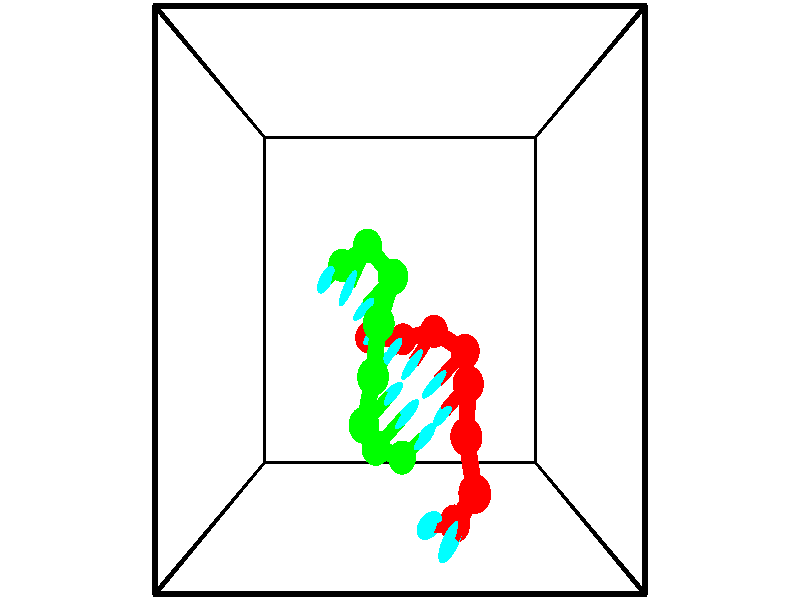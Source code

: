 // switches for output
#declare DRAW_BASES = 1; // possible values are 0, 1; only relevant for DNA ribbons
#declare DRAW_BASES_TYPE = 3; // possible values are 1, 2, 3; only relevant for DNA ribbons
#declare DRAW_FOG = 0; // set to 1 to enable fog

#include "colors.inc"

#include "transforms.inc"
background { rgb <1, 1, 1>}

#default {
   normal{
       ripples 0.25
       frequency 0.20
       turbulence 0.2
       lambda 5
   }
	finish {
		phong 0.1
		phong_size 40.
	}
}

// original window dimensions: 1024x640


// camera settings

camera {
	sky <-0, 1, 0>
	up <-0, 1, 0>
	right 1.6 * <1, 0, 0>
	location <2.5, 2.5, 11.1562>
	look_at <2.5, 2.5, 2.5>
	direction <0, 0, -8.6562>
	angle 67.0682
}


# declare cpy_camera_pos = <2.5, 2.5, 11.1562>;
# if (DRAW_FOG = 1)
fog {
	fog_type 2
	up vnormalize(cpy_camera_pos)
	color rgbt<1,1,1,0.3>
	distance 1e-5
	fog_alt 3e-3
	fog_offset 4
}
# end


// LIGHTS

# declare lum = 6;
global_settings {
	ambient_light rgb lum * <0.05, 0.05, 0.05>
	max_trace_level 15
}# declare cpy_direct_light_amount = 0.25;
light_source
{	1000 * <-1, -1, 1>,
	rgb lum * cpy_direct_light_amount
	parallel
}

light_source
{	1000 * <1, 1, -1>,
	rgb lum * cpy_direct_light_amount
	parallel
}

// strand 0

// nucleotide -1

// particle -1
sphere {
	<3.396046, -0.551679, 1.268220> 0.250000
	pigment { color rgbt <1,0,0,0> }
	no_shadow
}
cylinder {
	<3.147182, -0.472168, 1.571114>,  <2.997864, -0.424461, 1.752850>, 0.100000
	pigment { color rgbt <1,0,0,0> }
	no_shadow
}
cylinder {
	<3.147182, -0.472168, 1.571114>,  <3.396046, -0.551679, 1.268220>, 0.100000
	pigment { color rgbt <1,0,0,0> }
	no_shadow
}

// particle -1
sphere {
	<3.147182, -0.472168, 1.571114> 0.100000
	pigment { color rgbt <1,0,0,0> }
	no_shadow
}
sphere {
	0, 1
	scale<0.080000,0.200000,0.300000>
	matrix <0.688798, -0.320758, 0.650131,
		0.372121, 0.926068, 0.062645,
		-0.622159, 0.198778, 0.757235,
		2.960535, -0.412534, 1.798284>
	pigment { color rgbt <0,1,1,0> }
	no_shadow
}
cylinder {
	<3.651115, 0.016102, 1.860322>,  <3.396046, -0.551679, 1.268220>, 0.130000
	pigment { color rgbt <1,0,0,0> }
	no_shadow
}

// nucleotide -1

// particle -1
sphere {
	<3.651115, 0.016102, 1.860322> 0.250000
	pigment { color rgbt <1,0,0,0> }
	no_shadow
}
cylinder {
	<3.431812, -0.303543, 1.958977>,  <3.300230, -0.495330, 2.018170>, 0.100000
	pigment { color rgbt <1,0,0,0> }
	no_shadow
}
cylinder {
	<3.431812, -0.303543, 1.958977>,  <3.651115, 0.016102, 1.860322>, 0.100000
	pigment { color rgbt <1,0,0,0> }
	no_shadow
}

// particle -1
sphere {
	<3.431812, -0.303543, 1.958977> 0.100000
	pigment { color rgbt <1,0,0,0> }
	no_shadow
}
sphere {
	0, 1
	scale<0.080000,0.200000,0.300000>
	matrix <0.696789, -0.273386, 0.663132,
		-0.462491, 0.535422, 0.706700,
		-0.548258, -0.799114, 0.246638,
		3.267335, -0.543277, 2.032968>
	pigment { color rgbt <0,1,1,0> }
	no_shadow
}
cylinder {
	<3.536088, 0.719068, 1.724258>,  <3.651115, 0.016102, 1.860322>, 0.130000
	pigment { color rgbt <1,0,0,0> }
	no_shadow
}

// nucleotide -1

// particle -1
sphere {
	<3.536088, 0.719068, 1.724258> 0.250000
	pigment { color rgbt <1,0,0,0> }
	no_shadow
}
cylinder {
	<3.542675, 0.713722, 1.324348>,  <3.546628, 0.710515, 1.084402>, 0.100000
	pigment { color rgbt <1,0,0,0> }
	no_shadow
}
cylinder {
	<3.542675, 0.713722, 1.324348>,  <3.536088, 0.719068, 1.724258>, 0.100000
	pigment { color rgbt <1,0,0,0> }
	no_shadow
}

// particle -1
sphere {
	<3.542675, 0.713722, 1.324348> 0.100000
	pigment { color rgbt <1,0,0,0> }
	no_shadow
}
sphere {
	0, 1
	scale<0.080000,0.200000,0.300000>
	matrix <-0.836278, 0.547900, -0.021099,
		0.548058, 0.836438, -0.002152,
		0.016469, -0.013364, -0.999775,
		3.547616, 0.709713, 1.024416>
	pigment { color rgbt <0,1,1,0> }
	no_shadow
}
cylinder {
	<3.596630, 1.374052, 1.444165>,  <3.536088, 0.719068, 1.724258>, 0.130000
	pigment { color rgbt <1,0,0,0> }
	no_shadow
}

// nucleotide -1

// particle -1
sphere {
	<3.596630, 1.374052, 1.444165> 0.250000
	pigment { color rgbt <1,0,0,0> }
	no_shadow
}
cylinder {
	<3.390244, 1.122498, 1.211517>,  <3.266412, 0.971565, 1.071929>, 0.100000
	pigment { color rgbt <1,0,0,0> }
	no_shadow
}
cylinder {
	<3.390244, 1.122498, 1.211517>,  <3.596630, 1.374052, 1.444165>, 0.100000
	pigment { color rgbt <1,0,0,0> }
	no_shadow
}

// particle -1
sphere {
	<3.390244, 1.122498, 1.211517> 0.100000
	pigment { color rgbt <1,0,0,0> }
	no_shadow
}
sphere {
	0, 1
	scale<0.080000,0.200000,0.300000>
	matrix <-0.796673, 0.601808, 0.056030,
		0.314787, 0.492270, -0.811529,
		-0.515967, -0.628886, -0.581619,
		3.235453, 0.933832, 1.037032>
	pigment { color rgbt <0,1,1,0> }
	no_shadow
}
cylinder {
	<3.624260, 1.763431, 0.736217>,  <3.596630, 1.374052, 1.444165>, 0.130000
	pigment { color rgbt <1,0,0,0> }
	no_shadow
}

// nucleotide -1

// particle -1
sphere {
	<3.624260, 1.763431, 0.736217> 0.250000
	pigment { color rgbt <1,0,0,0> }
	no_shadow
}
cylinder {
	<3.326553, 1.497917, 0.765762>,  <3.147929, 1.338609, 0.783489>, 0.100000
	pigment { color rgbt <1,0,0,0> }
	no_shadow
}
cylinder {
	<3.326553, 1.497917, 0.765762>,  <3.624260, 1.763431, 0.736217>, 0.100000
	pigment { color rgbt <1,0,0,0> }
	no_shadow
}

// particle -1
sphere {
	<3.326553, 1.497917, 0.765762> 0.100000
	pigment { color rgbt <1,0,0,0> }
	no_shadow
}
sphere {
	0, 1
	scale<0.080000,0.200000,0.300000>
	matrix <-0.659753, 0.713498, -0.235897,
		0.103884, -0.224301, -0.968967,
		-0.744268, -0.663785, 0.073862,
		3.103273, 1.298782, 0.787921>
	pigment { color rgbt <0,1,1,0> }
	no_shadow
}
cylinder {
	<3.116722, 2.029384, 0.239747>,  <3.624260, 1.763431, 0.736217>, 0.130000
	pigment { color rgbt <1,0,0,0> }
	no_shadow
}

// nucleotide -1

// particle -1
sphere {
	<3.116722, 2.029384, 0.239747> 0.250000
	pigment { color rgbt <1,0,0,0> }
	no_shadow
}
cylinder {
	<2.886314, 1.761330, 0.426987>,  <2.748070, 1.600497, 0.539331>, 0.100000
	pigment { color rgbt <1,0,0,0> }
	no_shadow
}
cylinder {
	<2.886314, 1.761330, 0.426987>,  <3.116722, 2.029384, 0.239747>, 0.100000
	pigment { color rgbt <1,0,0,0> }
	no_shadow
}

// particle -1
sphere {
	<2.886314, 1.761330, 0.426987> 0.100000
	pigment { color rgbt <1,0,0,0> }
	no_shadow
}
sphere {
	0, 1
	scale<0.080000,0.200000,0.300000>
	matrix <-0.768104, 0.639646, -0.029465,
		-0.279673, -0.376522, -0.883184,
		-0.576020, -0.670137, 0.468100,
		2.713508, 1.560289, 0.567417>
	pigment { color rgbt <0,1,1,0> }
	no_shadow
}
cylinder {
	<2.555299, 1.883596, -0.216418>,  <3.116722, 2.029384, 0.239747>, 0.130000
	pigment { color rgbt <1,0,0,0> }
	no_shadow
}

// nucleotide -1

// particle -1
sphere {
	<2.555299, 1.883596, -0.216418> 0.250000
	pigment { color rgbt <1,0,0,0> }
	no_shadow
}
cylinder {
	<2.459164, 1.820305, 0.166664>,  <2.401483, 1.782330, 0.396514>, 0.100000
	pigment { color rgbt <1,0,0,0> }
	no_shadow
}
cylinder {
	<2.459164, 1.820305, 0.166664>,  <2.555299, 1.883596, -0.216418>, 0.100000
	pigment { color rgbt <1,0,0,0> }
	no_shadow
}

// particle -1
sphere {
	<2.459164, 1.820305, 0.166664> 0.100000
	pigment { color rgbt <1,0,0,0> }
	no_shadow
}
sphere {
	0, 1
	scale<0.080000,0.200000,0.300000>
	matrix <-0.745530, 0.661924, -0.077731,
		-0.621629, -0.732681, -0.277049,
		-0.240337, -0.158228, 0.957706,
		2.387063, 1.772836, 0.453976>
	pigment { color rgbt <0,1,1,0> }
	no_shadow
}
cylinder {
	<1.898897, 1.905224, -0.305977>,  <2.555299, 1.883596, -0.216418>, 0.130000
	pigment { color rgbt <1,0,0,0> }
	no_shadow
}

// nucleotide -1

// particle -1
sphere {
	<1.898897, 1.905224, -0.305977> 0.250000
	pigment { color rgbt <1,0,0,0> }
	no_shadow
}
cylinder {
	<1.957870, 1.945457, 0.087601>,  <1.993255, 1.969597, 0.323747>, 0.100000
	pigment { color rgbt <1,0,0,0> }
	no_shadow
}
cylinder {
	<1.957870, 1.945457, 0.087601>,  <1.898897, 1.905224, -0.305977>, 0.100000
	pigment { color rgbt <1,0,0,0> }
	no_shadow
}

// particle -1
sphere {
	<1.957870, 1.945457, 0.087601> 0.100000
	pigment { color rgbt <1,0,0,0> }
	no_shadow
}
sphere {
	0, 1
	scale<0.080000,0.200000,0.300000>
	matrix <-0.683526, 0.729394, 0.027858,
		-0.714881, -0.676659, 0.176288,
		0.147434, 0.100582, 0.983944,
		2.002101, 1.975632, 0.382784>
	pigment { color rgbt <0,1,1,0> }
	no_shadow
}
// strand 1

// nucleotide -1

// particle -1
sphere {
	<1.443151, 3.024672, 0.165406> 0.250000
	pigment { color rgbt <0,1,0,0> }
	no_shadow
}
cylinder {
	<1.321587, 2.890709, 0.522163>,  <1.248648, 2.810331, 0.736218>, 0.100000
	pigment { color rgbt <0,1,0,0> }
	no_shadow
}
cylinder {
	<1.321587, 2.890709, 0.522163>,  <1.443151, 3.024672, 0.165406>, 0.100000
	pigment { color rgbt <0,1,0,0> }
	no_shadow
}

// particle -1
sphere {
	<1.321587, 2.890709, 0.522163> 0.100000
	pigment { color rgbt <0,1,0,0> }
	no_shadow
}
sphere {
	0, 1
	scale<0.080000,0.200000,0.300000>
	matrix <0.902065, -0.402299, 0.156313,
		0.306457, 0.852052, 0.424371,
		-0.303911, -0.334907, 0.891894,
		1.230413, 2.790237, 0.789732>
	pigment { color rgbt <0,1,1,0> }
	no_shadow
}
cylinder {
	<1.941007, 3.273805, 0.771184>,  <1.443151, 3.024672, 0.165406>, 0.130000
	pigment { color rgbt <0,1,0,0> }
	no_shadow
}

// nucleotide -1

// particle -1
sphere {
	<1.941007, 3.273805, 0.771184> 0.250000
	pigment { color rgbt <0,1,0,0> }
	no_shadow
}
cylinder {
	<1.760875, 2.931366, 0.872612>,  <1.652795, 2.725902, 0.933469>, 0.100000
	pigment { color rgbt <0,1,0,0> }
	no_shadow
}
cylinder {
	<1.760875, 2.931366, 0.872612>,  <1.941007, 3.273805, 0.771184>, 0.100000
	pigment { color rgbt <0,1,0,0> }
	no_shadow
}

// particle -1
sphere {
	<1.760875, 2.931366, 0.872612> 0.100000
	pigment { color rgbt <0,1,0,0> }
	no_shadow
}
sphere {
	0, 1
	scale<0.080000,0.200000,0.300000>
	matrix <0.883891, -0.467607, -0.008969,
		0.126249, 0.220090, 0.967275,
		-0.450330, -0.856098, 0.253571,
		1.625776, 2.674536, 0.948683>
	pigment { color rgbt <0,1,1,0> }
	no_shadow
}
cylinder {
	<2.384981, 2.817663, 1.225569>,  <1.941007, 3.273805, 0.771184>, 0.130000
	pigment { color rgbt <0,1,0,0> }
	no_shadow
}

// nucleotide -1

// particle -1
sphere {
	<2.384981, 2.817663, 1.225569> 0.250000
	pigment { color rgbt <0,1,0,0> }
	no_shadow
}
cylinder {
	<2.115525, 2.580292, 1.049362>,  <1.953852, 2.437869, 0.943638>, 0.100000
	pigment { color rgbt <0,1,0,0> }
	no_shadow
}
cylinder {
	<2.115525, 2.580292, 1.049362>,  <2.384981, 2.817663, 1.225569>, 0.100000
	pigment { color rgbt <0,1,0,0> }
	no_shadow
}

// particle -1
sphere {
	<2.115525, 2.580292, 1.049362> 0.100000
	pigment { color rgbt <0,1,0,0> }
	no_shadow
}
sphere {
	0, 1
	scale<0.080000,0.200000,0.300000>
	matrix <0.696327, -0.709364, -0.109227,
		-0.247668, -0.380322, 0.891075,
		-0.673639, -0.593428, -0.440515,
		1.913434, 2.402263, 0.917207>
	pigment { color rgbt <0,1,1,0> }
	no_shadow
}
cylinder {
	<2.165621, 2.194997, 1.675946>,  <2.384981, 2.817663, 1.225569>, 0.130000
	pigment { color rgbt <0,1,0,0> }
	no_shadow
}

// nucleotide -1

// particle -1
sphere {
	<2.165621, 2.194997, 1.675946> 0.250000
	pigment { color rgbt <0,1,0,0> }
	no_shadow
}
cylinder {
	<2.115298, 2.113609, 1.287560>,  <2.085105, 2.064777, 1.054528>, 0.100000
	pigment { color rgbt <0,1,0,0> }
	no_shadow
}
cylinder {
	<2.115298, 2.113609, 1.287560>,  <2.165621, 2.194997, 1.675946>, 0.100000
	pigment { color rgbt <0,1,0,0> }
	no_shadow
}

// particle -1
sphere {
	<2.115298, 2.113609, 1.287560> 0.100000
	pigment { color rgbt <0,1,0,0> }
	no_shadow
}
sphere {
	0, 1
	scale<0.080000,0.200000,0.300000>
	matrix <0.678502, -0.731681, 0.065415,
		-0.723746, -0.650572, 0.230105,
		-0.125806, -0.203470, -0.970965,
		2.077556, 2.052568, 0.996270>
	pigment { color rgbt <0,1,1,0> }
	no_shadow
}
cylinder {
	<2.075991, 1.495253, 1.664025>,  <2.165621, 2.194997, 1.675946>, 0.130000
	pigment { color rgbt <0,1,0,0> }
	no_shadow
}

// nucleotide -1

// particle -1
sphere {
	<2.075991, 1.495253, 1.664025> 0.250000
	pigment { color rgbt <0,1,0,0> }
	no_shadow
}
cylinder {
	<2.158095, 1.581726, 1.282211>,  <2.207358, 1.633610, 1.053123>, 0.100000
	pigment { color rgbt <0,1,0,0> }
	no_shadow
}
cylinder {
	<2.158095, 1.581726, 1.282211>,  <2.075991, 1.495253, 1.664025>, 0.100000
	pigment { color rgbt <0,1,0,0> }
	no_shadow
}

// particle -1
sphere {
	<2.158095, 1.581726, 1.282211> 0.100000
	pigment { color rgbt <0,1,0,0> }
	no_shadow
}
sphere {
	0, 1
	scale<0.080000,0.200000,0.300000>
	matrix <0.553672, -0.829880, -0.068891,
		-0.807041, -0.514358, -0.290036,
		0.205260, 0.216183, -0.954533,
		2.219673, 1.646581, 0.995851>
	pigment { color rgbt <0,1,1,0> }
	no_shadow
}
cylinder {
	<1.914655, 0.805501, 1.342320>,  <2.075991, 1.495253, 1.664025>, 0.130000
	pigment { color rgbt <0,1,0,0> }
	no_shadow
}

// nucleotide -1

// particle -1
sphere {
	<1.914655, 0.805501, 1.342320> 0.250000
	pigment { color rgbt <0,1,0,0> }
	no_shadow
}
cylinder {
	<2.154081, 1.006721, 1.092949>,  <2.297737, 1.127454, 0.943326>, 0.100000
	pigment { color rgbt <0,1,0,0> }
	no_shadow
}
cylinder {
	<2.154081, 1.006721, 1.092949>,  <1.914655, 0.805501, 1.342320>, 0.100000
	pigment { color rgbt <0,1,0,0> }
	no_shadow
}

// particle -1
sphere {
	<2.154081, 1.006721, 1.092949> 0.100000
	pigment { color rgbt <0,1,0,0> }
	no_shadow
}
sphere {
	0, 1
	scale<0.080000,0.200000,0.300000>
	matrix <0.519151, -0.836288, -0.176363,
		-0.610084, -0.218088, -0.761732,
		0.598565, 0.503050, -0.623427,
		2.333651, 1.157637, 0.905921>
	pigment { color rgbt <0,1,1,0> }
	no_shadow
}
cylinder {
	<2.089137, 0.380249, 0.777751>,  <1.914655, 0.805501, 1.342320>, 0.130000
	pigment { color rgbt <0,1,0,0> }
	no_shadow
}

// nucleotide -1

// particle -1
sphere {
	<2.089137, 0.380249, 0.777751> 0.250000
	pigment { color rgbt <0,1,0,0> }
	no_shadow
}
cylinder {
	<2.381491, 0.653015, 0.766449>,  <2.556903, 0.816675, 0.759668>, 0.100000
	pigment { color rgbt <0,1,0,0> }
	no_shadow
}
cylinder {
	<2.381491, 0.653015, 0.766449>,  <2.089137, 0.380249, 0.777751>, 0.100000
	pigment { color rgbt <0,1,0,0> }
	no_shadow
}

// particle -1
sphere {
	<2.381491, 0.653015, 0.766449> 0.100000
	pigment { color rgbt <0,1,0,0> }
	no_shadow
}
sphere {
	0, 1
	scale<0.080000,0.200000,0.300000>
	matrix <0.666904, -0.722371, -0.182808,
		-0.145071, 0.114768, -0.982742,
		0.730886, 0.681915, -0.028256,
		2.600756, 0.857590, 0.757972>
	pigment { color rgbt <0,1,1,0> }
	no_shadow
}
cylinder {
	<2.537085, 0.136204, 0.285164>,  <2.089137, 0.380249, 0.777751>, 0.130000
	pigment { color rgbt <0,1,0,0> }
	no_shadow
}

// nucleotide -1

// particle -1
sphere {
	<2.537085, 0.136204, 0.285164> 0.250000
	pigment { color rgbt <0,1,0,0> }
	no_shadow
}
cylinder {
	<2.759152, 0.361305, 0.530144>,  <2.892393, 0.496366, 0.677132>, 0.100000
	pigment { color rgbt <0,1,0,0> }
	no_shadow
}
cylinder {
	<2.759152, 0.361305, 0.530144>,  <2.537085, 0.136204, 0.285164>, 0.100000
	pigment { color rgbt <0,1,0,0> }
	no_shadow
}

// particle -1
sphere {
	<2.759152, 0.361305, 0.530144> 0.100000
	pigment { color rgbt <0,1,0,0> }
	no_shadow
}
sphere {
	0, 1
	scale<0.080000,0.200000,0.300000>
	matrix <0.778642, -0.610524, -0.144833,
		0.292410, 0.557287, -0.777128,
		0.555169, 0.562754, 0.612450,
		2.925703, 0.530131, 0.713879>
	pigment { color rgbt <0,1,1,0> }
	no_shadow
}
// box output
cylinder {
	<0.000000, 0.000000, 0.000000>,  <5.000000, 0.000000, 0.000000>, 0.025000
	pigment { color rgbt <0,0,0,0> }
	no_shadow
}
cylinder {
	<0.000000, 0.000000, 0.000000>,  <0.000000, 5.000000, 0.000000>, 0.025000
	pigment { color rgbt <0,0,0,0> }
	no_shadow
}
cylinder {
	<0.000000, 0.000000, 0.000000>,  <0.000000, 0.000000, 5.000000>, 0.025000
	pigment { color rgbt <0,0,0,0> }
	no_shadow
}
cylinder {
	<5.000000, 5.000000, 5.000000>,  <0.000000, 5.000000, 5.000000>, 0.025000
	pigment { color rgbt <0,0,0,0> }
	no_shadow
}
cylinder {
	<5.000000, 5.000000, 5.000000>,  <5.000000, 0.000000, 5.000000>, 0.025000
	pigment { color rgbt <0,0,0,0> }
	no_shadow
}
cylinder {
	<5.000000, 5.000000, 5.000000>,  <5.000000, 5.000000, 0.000000>, 0.025000
	pigment { color rgbt <0,0,0,0> }
	no_shadow
}
cylinder {
	<0.000000, 0.000000, 5.000000>,  <0.000000, 5.000000, 5.000000>, 0.025000
	pigment { color rgbt <0,0,0,0> }
	no_shadow
}
cylinder {
	<0.000000, 0.000000, 5.000000>,  <5.000000, 0.000000, 5.000000>, 0.025000
	pigment { color rgbt <0,0,0,0> }
	no_shadow
}
cylinder {
	<5.000000, 5.000000, 0.000000>,  <0.000000, 5.000000, 0.000000>, 0.025000
	pigment { color rgbt <0,0,0,0> }
	no_shadow
}
cylinder {
	<5.000000, 5.000000, 0.000000>,  <5.000000, 0.000000, 0.000000>, 0.025000
	pigment { color rgbt <0,0,0,0> }
	no_shadow
}
cylinder {
	<5.000000, 0.000000, 5.000000>,  <5.000000, 0.000000, 0.000000>, 0.025000
	pigment { color rgbt <0,0,0,0> }
	no_shadow
}
cylinder {
	<0.000000, 5.000000, 0.000000>,  <0.000000, 5.000000, 5.000000>, 0.025000
	pigment { color rgbt <0,0,0,0> }
	no_shadow
}
// end of box output
